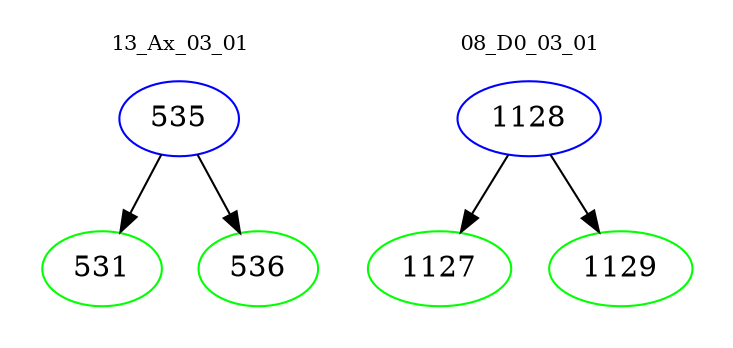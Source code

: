 digraph{
subgraph cluster_0 {
color = white
label = "13_Ax_03_01";
fontsize=10;
T0_535 [label="535", color="blue"]
T0_535 -> T0_531 [color="black"]
T0_531 [label="531", color="green"]
T0_535 -> T0_536 [color="black"]
T0_536 [label="536", color="green"]
}
subgraph cluster_1 {
color = white
label = "08_D0_03_01";
fontsize=10;
T1_1128 [label="1128", color="blue"]
T1_1128 -> T1_1127 [color="black"]
T1_1127 [label="1127", color="green"]
T1_1128 -> T1_1129 [color="black"]
T1_1129 [label="1129", color="green"]
}
}
